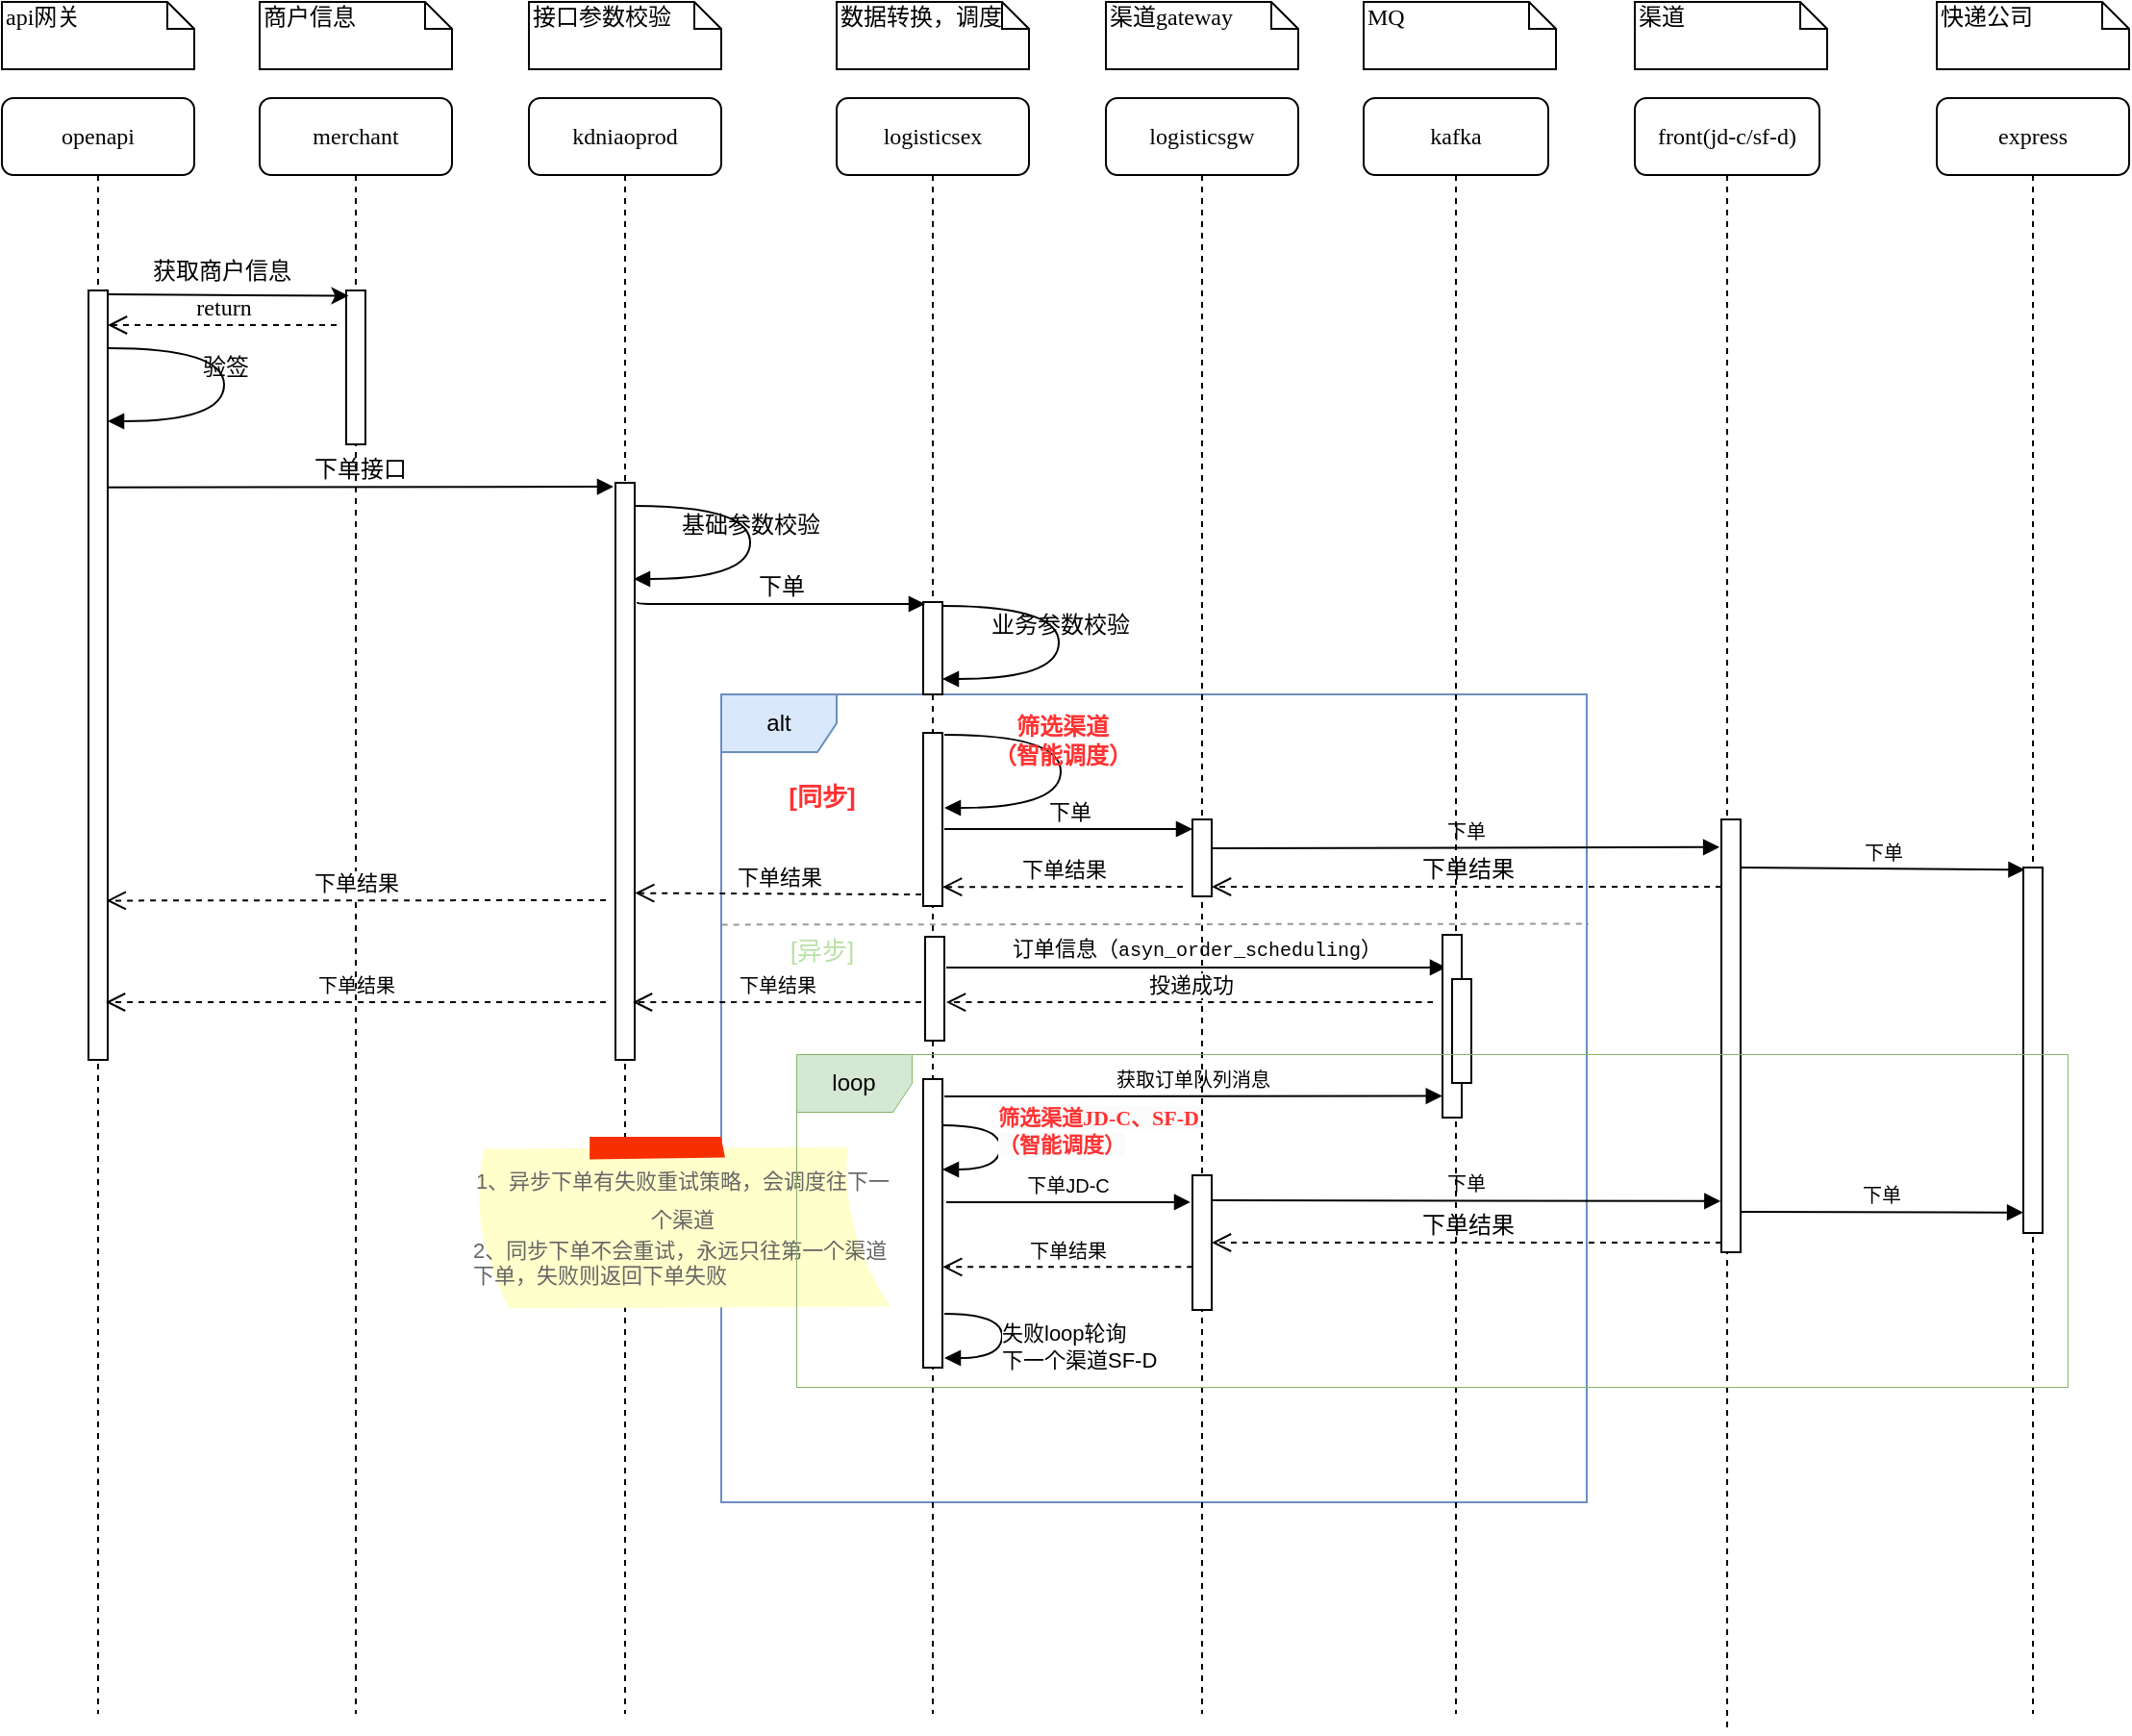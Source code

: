 <mxfile version="21.1.7" type="github">
  <diagram name="下单" id="13e1069c-82ec-6db2-03f1-153e76fe0fe0">
    <mxGraphModel dx="502" dy="320" grid="1" gridSize="10" guides="1" tooltips="1" connect="1" arrows="1" fold="1" page="1" pageScale="1" pageWidth="1920" pageHeight="1200" background="none" math="0" shadow="0">
      <root>
        <mxCell id="0" />
        <mxCell id="1" parent="0" />
        <mxCell id="XC6BqRoF2bmVDiK8bHI7-21" value="alt" style="shape=umlFrame;whiteSpace=wrap;html=1;strokeColor=#6c8ebf;fillColor=#dae8fc;" parent="1" vertex="1">
          <mxGeometry x="580" y="440" width="450" height="420" as="geometry" />
        </mxCell>
        <mxCell id="7baba1c4bc27f4b0-2" value="kdniaoprod" style="shape=umlLifeline;perimeter=lifelinePerimeter;whiteSpace=wrap;html=1;container=1;collapsible=0;recursiveResize=0;outlineConnect=0;rounded=1;shadow=0;comic=0;labelBackgroundColor=none;strokeWidth=1;fontFamily=Verdana;fontSize=12;align=center;" parent="1" vertex="1">
          <mxGeometry x="480" y="130" width="100" height="840" as="geometry" />
        </mxCell>
        <mxCell id="7baba1c4bc27f4b0-10" value="" style="html=1;points=[];perimeter=orthogonalPerimeter;rounded=0;shadow=0;comic=0;labelBackgroundColor=none;strokeWidth=1;fontFamily=Verdana;fontSize=12;align=center;" parent="7baba1c4bc27f4b0-2" vertex="1">
          <mxGeometry x="45" y="200" width="10" height="300" as="geometry" />
        </mxCell>
        <mxCell id="x_i1yC-ZUW30OdBs2FN7-9" value="&lt;font style=&quot;font-size: 11px;&quot;&gt;1、异步下单有失败重试策略，会调度往下一个渠道&lt;br&gt;&lt;div style=&quot;text-align: left;&quot;&gt;&lt;span style=&quot;background-color: initial;&quot;&gt;2、同步下单不会重试，永远只往第一个渠道下单，失败则返回下单失败&lt;/span&gt;&lt;/div&gt;&lt;/font&gt;" style="strokeWidth=1;shadow=0;dashed=0;align=center;html=1;shape=mxgraph.mockup.text.stickyNote2;fontColor=#666666;mainText=;fontSize=17;whiteSpace=wrap;fillColor=#ffffcc;strokeColor=#F62E00;" vertex="1" parent="7baba1c4bc27f4b0-2">
          <mxGeometry x="-30" y="540" width="220" height="90" as="geometry" />
        </mxCell>
        <mxCell id="7baba1c4bc27f4b0-3" value="logisticsex" style="shape=umlLifeline;perimeter=lifelinePerimeter;whiteSpace=wrap;html=1;container=1;collapsible=0;recursiveResize=0;outlineConnect=0;rounded=1;shadow=0;comic=0;labelBackgroundColor=none;strokeWidth=1;fontFamily=Verdana;fontSize=12;align=center;" parent="1" vertex="1">
          <mxGeometry x="640" y="130" width="100" height="840" as="geometry" />
        </mxCell>
        <mxCell id="7baba1c4bc27f4b0-13" value="" style="html=1;points=[];perimeter=orthogonalPerimeter;rounded=0;shadow=0;comic=0;labelBackgroundColor=none;strokeWidth=1;fontFamily=Verdana;fontSize=12;align=center;" parent="7baba1c4bc27f4b0-3" vertex="1">
          <mxGeometry x="45" y="262" width="10" height="48" as="geometry" />
        </mxCell>
        <mxCell id="XC6BqRoF2bmVDiK8bHI7-18" value="业务参数校验" style="html=1;verticalAlign=bottom;endArrow=block;labelBackgroundColor=none;fontFamily=Verdana;fontSize=12;elbow=vertical;edgeStyle=orthogonalEdgeStyle;curved=1;" parent="7baba1c4bc27f4b0-3" edge="1">
          <mxGeometry relative="1" as="geometry">
            <mxPoint x="55" y="264" as="sourcePoint" />
            <mxPoint x="55" y="302" as="targetPoint" />
            <Array as="points">
              <mxPoint x="115.5" y="264" />
              <mxPoint x="115.5" y="302" />
            </Array>
          </mxGeometry>
        </mxCell>
        <mxCell id="XC6BqRoF2bmVDiK8bHI7-31" value="下单" style="html=1;verticalAlign=bottom;endArrow=block;rounded=0;curved=1;" parent="7baba1c4bc27f4b0-3" edge="1">
          <mxGeometry width="80" relative="1" as="geometry">
            <mxPoint x="56" y="380" as="sourcePoint" />
            <mxPoint x="185" y="380" as="targetPoint" />
          </mxGeometry>
        </mxCell>
        <mxCell id="XC6BqRoF2bmVDiK8bHI7-42" value="&lt;font style=&quot;&quot;&gt;&lt;font style=&quot;font-size: 11px;&quot; color=&quot;#000000&quot;&gt;订单信息（&lt;/font&gt;&lt;span style=&quot;font-family: &amp;quot;Courier New&amp;quot;;&quot;&gt;&lt;font style=&quot;font-size: 10px;&quot; color=&quot;#000000&quot;&gt;asyn_order_scheduling&lt;/font&gt;&lt;/span&gt;&lt;span style=&quot;font-size: 11px; color: rgb(0, 0, 0);&quot;&gt;）&lt;/span&gt;&lt;/font&gt;" style="html=1;verticalAlign=bottom;endArrow=block;rounded=0;fontColor=#66FF66;curved=1;entryX=-0.2;entryY=0.057;entryDx=0;entryDy=0;entryPerimeter=0;" parent="7baba1c4bc27f4b0-3" edge="1">
          <mxGeometry width="80" relative="1" as="geometry">
            <mxPoint x="57" y="452" as="sourcePoint" />
            <mxPoint x="317" y="451.99" as="targetPoint" />
          </mxGeometry>
        </mxCell>
        <mxCell id="XC6BqRoF2bmVDiK8bHI7-60" value="" style="html=1;points=[];perimeter=orthogonalPerimeter;fontSize=10;fontColor=#000000;" parent="7baba1c4bc27f4b0-3" vertex="1">
          <mxGeometry x="45" y="510" width="10" height="150" as="geometry" />
        </mxCell>
        <mxCell id="Oqzg1-_yG6DZoDls_i9h-3" value="" style="html=1;verticalAlign=bottom;endArrow=block;labelBackgroundColor=none;fontFamily=Verdana;fontSize=12;elbow=vertical;edgeStyle=orthogonalEdgeStyle;curved=1;align=left;" parent="7baba1c4bc27f4b0-3" edge="1">
          <mxGeometry x="-0.277" y="5" relative="1" as="geometry">
            <mxPoint x="55" y="534" as="sourcePoint" />
            <mxPoint x="55" y="557" as="targetPoint" />
            <Array as="points">
              <mxPoint x="85" y="534" />
              <mxPoint x="85" y="557" />
              <mxPoint x="55" y="557" />
            </Array>
            <mxPoint as="offset" />
          </mxGeometry>
        </mxCell>
        <mxCell id="x_i1yC-ZUW30OdBs2FN7-8" value="&lt;b style=&quot;border-color: var(--border-color); color: rgb(255, 51, 51); font-family: Verdana; background-color: rgb(251, 251, 251);&quot;&gt;筛选渠道JD-C、SF-D&lt;br style=&quot;border-color: var(--border-color);&quot;&gt;（智能调度）&lt;/b&gt;" style="edgeLabel;html=1;align=left;verticalAlign=middle;resizable=0;points=[];" vertex="1" connectable="0" parent="Oqzg1-_yG6DZoDls_i9h-3">
          <mxGeometry x="0.092" y="-3" relative="1" as="geometry">
            <mxPoint y="-13" as="offset" />
          </mxGeometry>
        </mxCell>
        <mxCell id="7baba1c4bc27f4b0-4" value="logisticsgw" style="shape=umlLifeline;perimeter=lifelinePerimeter;whiteSpace=wrap;html=1;container=1;collapsible=0;recursiveResize=0;outlineConnect=0;rounded=1;shadow=0;comic=0;labelBackgroundColor=none;strokeWidth=1;fontFamily=Verdana;fontSize=12;align=center;" parent="1" vertex="1">
          <mxGeometry x="780" y="130" width="100" height="840" as="geometry" />
        </mxCell>
        <mxCell id="XC6BqRoF2bmVDiK8bHI7-49" value="" style="html=1;points=[];perimeter=orthogonalPerimeter;rounded=0;shadow=0;comic=0;labelBackgroundColor=none;strokeWidth=1;fontFamily=Verdana;fontSize=12;align=center;" parent="7baba1c4bc27f4b0-4" vertex="1">
          <mxGeometry x="45" y="560" width="10" height="70" as="geometry" />
        </mxCell>
        <mxCell id="7baba1c4bc27f4b0-5" value="front(jd-c/sf-d)" style="shape=umlLifeline;perimeter=lifelinePerimeter;whiteSpace=wrap;html=1;container=1;collapsible=0;recursiveResize=0;outlineConnect=0;rounded=1;shadow=0;comic=0;labelBackgroundColor=none;strokeWidth=1;fontFamily=Verdana;fontSize=12;align=center;" parent="1" vertex="1">
          <mxGeometry x="1055" y="130" width="96" height="850" as="geometry" />
        </mxCell>
        <mxCell id="7baba1c4bc27f4b0-19" value="" style="html=1;points=[];perimeter=orthogonalPerimeter;rounded=0;shadow=0;comic=0;labelBackgroundColor=none;strokeWidth=1;fontFamily=Verdana;fontSize=12;align=center;" parent="7baba1c4bc27f4b0-5" vertex="1">
          <mxGeometry x="45" y="375" width="10" height="225" as="geometry" />
        </mxCell>
        <mxCell id="XC6BqRoF2bmVDiK8bHI7-68" value="下单" style="html=1;verticalAlign=bottom;endArrow=block;rounded=0;labelBackgroundColor=none;fontSize=10;fontColor=#000000;curved=1;entryX=0.075;entryY=0.006;entryDx=0;entryDy=0;entryPerimeter=0;" parent="7baba1c4bc27f4b0-5" target="7baba1c4bc27f4b0-16" edge="1">
          <mxGeometry width="80" relative="1" as="geometry">
            <mxPoint x="55" y="400" as="sourcePoint" />
            <mxPoint x="135" y="400" as="targetPoint" />
          </mxGeometry>
        </mxCell>
        <mxCell id="7baba1c4bc27f4b0-6" value="express" style="shape=umlLifeline;perimeter=lifelinePerimeter;whiteSpace=wrap;html=1;container=1;collapsible=0;recursiveResize=0;outlineConnect=0;rounded=1;shadow=0;comic=0;labelBackgroundColor=none;strokeWidth=1;fontFamily=Verdana;fontSize=12;align=center;" parent="1" vertex="1">
          <mxGeometry x="1212" y="130" width="100" height="840" as="geometry" />
        </mxCell>
        <mxCell id="7baba1c4bc27f4b0-16" value="" style="html=1;points=[];perimeter=orthogonalPerimeter;rounded=0;shadow=0;comic=0;labelBackgroundColor=none;strokeWidth=1;fontFamily=Verdana;fontSize=12;align=center;" parent="7baba1c4bc27f4b0-6" vertex="1">
          <mxGeometry x="45" y="400" width="10" height="190" as="geometry" />
        </mxCell>
        <mxCell id="7baba1c4bc27f4b0-8" value="merchant" style="shape=umlLifeline;perimeter=lifelinePerimeter;whiteSpace=wrap;html=1;container=1;collapsible=0;recursiveResize=0;outlineConnect=0;rounded=1;shadow=0;comic=0;labelBackgroundColor=none;strokeWidth=1;fontFamily=Verdana;fontSize=12;align=center;" parent="1" vertex="1">
          <mxGeometry x="340" y="130" width="100" height="840" as="geometry" />
        </mxCell>
        <mxCell id="7baba1c4bc27f4b0-9" value="" style="html=1;points=[];perimeter=orthogonalPerimeter;rounded=0;shadow=0;comic=0;labelBackgroundColor=none;strokeWidth=1;fontFamily=Verdana;fontSize=12;align=center;" parent="7baba1c4bc27f4b0-8" vertex="1">
          <mxGeometry x="45" y="100" width="10" height="80" as="geometry" />
        </mxCell>
        <mxCell id="XC6BqRoF2bmVDiK8bHI7-17" value="return" style="html=1;verticalAlign=bottom;endArrow=open;dashed=1;endSize=8;labelBackgroundColor=none;fontFamily=Verdana;fontSize=12;edgeStyle=elbowEdgeStyle;elbow=vertical;" parent="7baba1c4bc27f4b0-8" edge="1">
          <mxGeometry relative="1" as="geometry">
            <mxPoint x="-79" y="118" as="targetPoint" />
            <Array as="points">
              <mxPoint x="-19" y="118" />
              <mxPoint x="11" y="118" />
            </Array>
            <mxPoint x="40" y="118" as="sourcePoint" />
          </mxGeometry>
        </mxCell>
        <mxCell id="XC6BqRoF2bmVDiK8bHI7-54" value="下单结果" style="html=1;verticalAlign=bottom;endArrow=open;dashed=1;endSize=8;rounded=0;curved=1;entryX=0.936;entryY=0.793;entryDx=0;entryDy=0;entryPerimeter=0;" parent="7baba1c4bc27f4b0-8" target="XC6BqRoF2bmVDiK8bHI7-2" edge="1">
          <mxGeometry relative="1" as="geometry">
            <mxPoint x="180" y="417" as="sourcePoint" />
            <mxPoint x="30" y="420" as="targetPoint" />
          </mxGeometry>
        </mxCell>
        <mxCell id="7baba1c4bc27f4b0-22" value="" style="html=1;points=[];perimeter=orthogonalPerimeter;rounded=0;shadow=0;comic=0;labelBackgroundColor=none;strokeWidth=1;fontFamily=Verdana;fontSize=12;align=center;" parent="1" vertex="1">
          <mxGeometry x="825" y="505" width="10" height="40" as="geometry" />
        </mxCell>
        <mxCell id="7baba1c4bc27f4b0-11" value="下单接口" style="html=1;verticalAlign=bottom;endArrow=block;labelBackgroundColor=none;fontFamily=Verdana;fontSize=12;edgeStyle=elbowEdgeStyle;elbow=vertical;exitX=0.888;exitY=0.256;exitDx=0;exitDy=0;exitPerimeter=0;" parent="1" source="XC6BqRoF2bmVDiK8bHI7-2" edge="1">
          <mxGeometry relative="1" as="geometry">
            <mxPoint x="250.149" y="332" as="sourcePoint" />
            <mxPoint x="524" y="332" as="targetPoint" />
            <Array as="points">
              <mxPoint x="434" y="332" />
            </Array>
          </mxGeometry>
        </mxCell>
        <mxCell id="7baba1c4bc27f4b0-40" value="商户信息" style="shape=note;whiteSpace=wrap;html=1;size=14;verticalAlign=top;align=left;spacingTop=-6;rounded=0;shadow=0;comic=0;labelBackgroundColor=none;strokeWidth=1;fontFamily=Verdana;fontSize=12" parent="1" vertex="1">
          <mxGeometry x="340" y="80" width="100" height="35" as="geometry" />
        </mxCell>
        <mxCell id="7baba1c4bc27f4b0-41" value="接口参数校验" style="shape=note;whiteSpace=wrap;html=1;size=14;verticalAlign=top;align=left;spacingTop=-6;rounded=0;shadow=0;comic=0;labelBackgroundColor=none;strokeWidth=1;fontFamily=Verdana;fontSize=12" parent="1" vertex="1">
          <mxGeometry x="480" y="80" width="100" height="35" as="geometry" />
        </mxCell>
        <mxCell id="7baba1c4bc27f4b0-42" value="数据转换，调度" style="shape=note;whiteSpace=wrap;html=1;size=14;verticalAlign=top;align=left;spacingTop=-6;rounded=0;shadow=0;comic=0;labelBackgroundColor=none;strokeWidth=1;fontFamily=Verdana;fontSize=12" parent="1" vertex="1">
          <mxGeometry x="640" y="80" width="100" height="35" as="geometry" />
        </mxCell>
        <mxCell id="7baba1c4bc27f4b0-43" value="渠道gateway" style="shape=note;whiteSpace=wrap;html=1;size=14;verticalAlign=top;align=left;spacingTop=-6;rounded=0;shadow=0;comic=0;labelBackgroundColor=none;strokeWidth=1;fontFamily=Verdana;fontSize=12" parent="1" vertex="1">
          <mxGeometry x="780" y="80" width="100" height="35" as="geometry" />
        </mxCell>
        <mxCell id="7baba1c4bc27f4b0-44" value="渠道" style="shape=note;whiteSpace=wrap;html=1;size=14;verticalAlign=top;align=left;spacingTop=-6;rounded=0;shadow=0;comic=0;labelBackgroundColor=none;strokeWidth=1;fontFamily=Verdana;fontSize=12" parent="1" vertex="1">
          <mxGeometry x="1055" y="80" width="100" height="35" as="geometry" />
        </mxCell>
        <mxCell id="7baba1c4bc27f4b0-45" value="快递公司" style="shape=note;whiteSpace=wrap;html=1;size=14;verticalAlign=top;align=left;spacingTop=-6;rounded=0;shadow=0;comic=0;labelBackgroundColor=none;strokeWidth=1;fontFamily=Verdana;fontSize=12" parent="1" vertex="1">
          <mxGeometry x="1212" y="80" width="100" height="35" as="geometry" />
        </mxCell>
        <mxCell id="XC6BqRoF2bmVDiK8bHI7-1" value="openapi" style="shape=umlLifeline;perimeter=lifelinePerimeter;whiteSpace=wrap;html=1;container=1;collapsible=0;recursiveResize=0;outlineConnect=0;rounded=1;shadow=0;comic=0;labelBackgroundColor=none;strokeWidth=1;fontFamily=Verdana;fontSize=12;align=center;" parent="1" vertex="1">
          <mxGeometry x="206" y="130" width="100" height="840" as="geometry" />
        </mxCell>
        <mxCell id="XC6BqRoF2bmVDiK8bHI7-2" value="" style="html=1;points=[];perimeter=orthogonalPerimeter;rounded=0;shadow=0;comic=0;labelBackgroundColor=none;strokeWidth=1;fontFamily=Verdana;fontSize=12;align=center;" parent="XC6BqRoF2bmVDiK8bHI7-1" vertex="1">
          <mxGeometry x="45" y="100" width="10" height="400" as="geometry" />
        </mxCell>
        <mxCell id="XC6BqRoF2bmVDiK8bHI7-67" value="验签" style="html=1;verticalAlign=bottom;endArrow=block;labelBackgroundColor=none;fontFamily=Verdana;fontSize=12;elbow=vertical;edgeStyle=orthogonalEdgeStyle;curved=1;" parent="XC6BqRoF2bmVDiK8bHI7-1" edge="1">
          <mxGeometry relative="1" as="geometry">
            <mxPoint x="55" y="130" as="sourcePoint" />
            <mxPoint x="55" y="168" as="targetPoint" />
            <Array as="points">
              <mxPoint x="115.5" y="130" />
              <mxPoint x="115.5" y="168" />
            </Array>
          </mxGeometry>
        </mxCell>
        <mxCell id="XC6BqRoF2bmVDiK8bHI7-3" value="api网关" style="shape=note;whiteSpace=wrap;html=1;size=14;verticalAlign=top;align=left;spacingTop=-6;rounded=0;shadow=0;comic=0;labelBackgroundColor=none;strokeWidth=1;fontFamily=Verdana;fontSize=12" parent="1" vertex="1">
          <mxGeometry x="206" y="80" width="100" height="35" as="geometry" />
        </mxCell>
        <mxCell id="XC6BqRoF2bmVDiK8bHI7-5" value="" style="endArrow=classic;html=1;rounded=0;exitX=1;exitY=0.005;exitDx=0;exitDy=0;exitPerimeter=0;entryX=0.124;entryY=0.035;entryDx=0;entryDy=0;entryPerimeter=0;" parent="1" source="XC6BqRoF2bmVDiK8bHI7-2" target="7baba1c4bc27f4b0-9" edge="1">
          <mxGeometry width="50" height="50" relative="1" as="geometry">
            <mxPoint x="263" y="230" as="sourcePoint" />
            <mxPoint x="380" y="232" as="targetPoint" />
          </mxGeometry>
        </mxCell>
        <mxCell id="XC6BqRoF2bmVDiK8bHI7-6" value="获取商户信息" style="text;html=1;align=center;verticalAlign=middle;resizable=0;points=[];autosize=1;strokeColor=none;fillColor=none;" parent="1" vertex="1">
          <mxGeometry x="270" y="205" width="100" height="30" as="geometry" />
        </mxCell>
        <mxCell id="XC6BqRoF2bmVDiK8bHI7-15" value="基础参数校验" style="html=1;verticalAlign=bottom;endArrow=block;labelBackgroundColor=none;fontFamily=Verdana;fontSize=12;elbow=vertical;edgeStyle=orthogonalEdgeStyle;curved=1;" parent="1" edge="1">
          <mxGeometry relative="1" as="geometry">
            <mxPoint x="534.5" y="342" as="sourcePoint" />
            <mxPoint x="534.5" y="380" as="targetPoint" />
            <Array as="points">
              <mxPoint x="595" y="342" />
              <mxPoint x="595" y="380" />
            </Array>
          </mxGeometry>
        </mxCell>
        <mxCell id="XC6BqRoF2bmVDiK8bHI7-16" value="下单" style="html=1;verticalAlign=bottom;endArrow=block;labelBackgroundColor=none;fontFamily=Verdana;fontSize=12;edgeStyle=elbowEdgeStyle;elbow=vertical;entryX=0.1;entryY=0.014;entryDx=0;entryDy=0;entryPerimeter=0;" parent="1" edge="1">
          <mxGeometry relative="1" as="geometry">
            <mxPoint x="536.5" y="392" as="sourcePoint" />
            <mxPoint x="686" y="393.954" as="targetPoint" />
          </mxGeometry>
        </mxCell>
        <mxCell id="XC6BqRoF2bmVDiK8bHI7-24" value="&lt;font size=&quot;1&quot; color=&quot;#ff3333&quot;&gt;&lt;b style=&quot;font-size: 13px;&quot;&gt;[同步]&lt;/b&gt;&lt;/font&gt;" style="text;html=1;resizable=0;autosize=1;align=center;verticalAlign=middle;points=[];fillColor=none;strokeColor=none;rounded=0;" parent="1" vertex="1">
          <mxGeometry x="602" y="478" width="60" height="30" as="geometry" />
        </mxCell>
        <mxCell id="XC6BqRoF2bmVDiK8bHI7-27" value="" style="endArrow=none;dashed=1;html=1;rounded=0;curved=1;entryX=1.002;entryY=0.284;entryDx=0;entryDy=0;entryPerimeter=0;strokeColor=#999999;exitX=0.001;exitY=0.285;exitDx=0;exitDy=0;exitPerimeter=0;" parent="1" target="XC6BqRoF2bmVDiK8bHI7-21" edge="1" source="XC6BqRoF2bmVDiK8bHI7-21">
          <mxGeometry width="50" height="50" relative="1" as="geometry">
            <mxPoint x="620" y="560" as="sourcePoint" />
            <mxPoint x="1010" y="605" as="targetPoint" />
          </mxGeometry>
        </mxCell>
        <mxCell id="XC6BqRoF2bmVDiK8bHI7-29" value="" style="html=1;points=[];perimeter=orthogonalPerimeter;rounded=0;shadow=0;comic=0;labelBackgroundColor=none;strokeColor=#000000;strokeWidth=1;fillColor=#FFFFFF;fontFamily=Verdana;fontSize=12;fontColor=#000000;align=center;" parent="1" vertex="1">
          <mxGeometry x="685" y="460" width="10" height="90" as="geometry" />
        </mxCell>
        <mxCell id="XC6BqRoF2bmVDiK8bHI7-32" value="&lt;b&gt;&lt;font color=&quot;#ff3333&quot;&gt;筛选渠道&lt;br&gt;（智能调度）&lt;/font&gt;&lt;/b&gt;" style="html=1;verticalAlign=bottom;endArrow=block;labelBackgroundColor=none;fontFamily=Verdana;fontSize=12;elbow=vertical;edgeStyle=orthogonalEdgeStyle;curved=1;" parent="1" edge="1">
          <mxGeometry x="0.006" relative="1" as="geometry">
            <mxPoint x="696" y="461" as="sourcePoint" />
            <mxPoint x="696" y="499" as="targetPoint" />
            <Array as="points">
              <mxPoint x="756.5" y="461" />
              <mxPoint x="756.5" y="499" />
            </Array>
            <mxPoint as="offset" />
          </mxGeometry>
        </mxCell>
        <mxCell id="XC6BqRoF2bmVDiK8bHI7-33" value="下单结果" style="html=1;verticalAlign=bottom;endArrow=open;dashed=1;endSize=8;rounded=0;curved=1;entryX=1.005;entryY=0.89;entryDx=0;entryDy=0;entryPerimeter=0;" parent="1" edge="1" target="XC6BqRoF2bmVDiK8bHI7-29">
          <mxGeometry relative="1" as="geometry">
            <mxPoint x="820" y="540" as="sourcePoint" />
            <mxPoint x="700" y="540" as="targetPoint" />
          </mxGeometry>
        </mxCell>
        <mxCell id="XC6BqRoF2bmVDiK8bHI7-34" value="&lt;font color=&quot;#b9e0a5&quot; style=&quot;font-size: 13px;&quot;&gt;[异步]&lt;/font&gt;" style="text;html=1;resizable=0;autosize=1;align=center;verticalAlign=middle;points=[];fillColor=none;strokeColor=none;rounded=0;shadow=1;" parent="1" vertex="1">
          <mxGeometry x="602" y="558" width="60" height="30" as="geometry" />
        </mxCell>
        <mxCell id="XC6BqRoF2bmVDiK8bHI7-37" value="kafka" style="shape=umlLifeline;perimeter=lifelinePerimeter;whiteSpace=wrap;html=1;container=1;collapsible=0;recursiveResize=0;outlineConnect=0;rounded=1;shadow=0;comic=0;labelBackgroundColor=none;strokeWidth=1;fontFamily=Verdana;fontSize=12;align=center;" parent="1" vertex="1">
          <mxGeometry x="914" y="130" width="96" height="840" as="geometry" />
        </mxCell>
        <mxCell id="XC6BqRoF2bmVDiK8bHI7-41" value="" style="html=1;points=[];perimeter=orthogonalPerimeter;rounded=0;shadow=0;comic=0;labelBackgroundColor=none;strokeWidth=1;fontFamily=Verdana;fontSize=12;align=center;" parent="XC6BqRoF2bmVDiK8bHI7-37" vertex="1">
          <mxGeometry x="41" y="435" width="10" height="95" as="geometry" />
        </mxCell>
        <mxCell id="XC6BqRoF2bmVDiK8bHI7-55" value="下单" style="html=1;verticalAlign=bottom;endArrow=block;rounded=0;labelBackgroundColor=none;fontSize=10;fontColor=#000000;curved=1;entryX=-0.033;entryY=0.816;entryDx=0;entryDy=0;entryPerimeter=0;" parent="XC6BqRoF2bmVDiK8bHI7-37" edge="1">
          <mxGeometry width="80" relative="1" as="geometry">
            <mxPoint x="-79" y="573" as="sourcePoint" />
            <mxPoint x="185.67" y="573.44" as="targetPoint" />
          </mxGeometry>
        </mxCell>
        <mxCell id="XC6BqRoF2bmVDiK8bHI7-38" value="MQ" style="shape=note;whiteSpace=wrap;html=1;size=14;verticalAlign=top;align=left;spacingTop=-6;rounded=0;shadow=0;comic=0;labelBackgroundColor=none;strokeWidth=1;fontFamily=Verdana;fontSize=12" parent="1" vertex="1">
          <mxGeometry x="914" y="80" width="100" height="35" as="geometry" />
        </mxCell>
        <mxCell id="XC6BqRoF2bmVDiK8bHI7-39" value="" style="html=1;points=[];perimeter=orthogonalPerimeter;rounded=0;shadow=0;comic=0;labelBackgroundColor=none;strokeColor=#000000;strokeWidth=1;fillColor=#FFFFFF;fontFamily=Verdana;fontSize=12;fontColor=#000000;align=center;" parent="1" vertex="1">
          <mxGeometry x="686" y="566" width="10" height="54" as="geometry" />
        </mxCell>
        <mxCell id="XC6BqRoF2bmVDiK8bHI7-46" value="投递成功" style="html=1;verticalAlign=bottom;endArrow=open;dashed=1;endSize=8;rounded=0;fontColor=#000000;curved=1;entryX=1.4;entryY=0.378;entryDx=0;entryDy=0;entryPerimeter=0;" parent="1" edge="1">
          <mxGeometry relative="1" as="geometry">
            <mxPoint x="950" y="600" as="sourcePoint" />
            <mxPoint x="697" y="600.02" as="targetPoint" />
          </mxGeometry>
        </mxCell>
        <mxCell id="XC6BqRoF2bmVDiK8bHI7-50" value="下单JD-C" style="html=1;verticalAlign=bottom;endArrow=block;rounded=0;labelBackgroundColor=none;fontSize=10;fontColor=#000000;curved=1;entryX=0.2;entryY=0.222;entryDx=0;entryDy=0;entryPerimeter=0;" parent="1" edge="1">
          <mxGeometry width="80" relative="1" as="geometry">
            <mxPoint x="697" y="704" as="sourcePoint" />
            <mxPoint x="824" y="703.99" as="targetPoint" />
          </mxGeometry>
        </mxCell>
        <mxCell id="XC6BqRoF2bmVDiK8bHI7-52" value="下单" style="html=1;verticalAlign=bottom;endArrow=block;rounded=0;labelBackgroundColor=none;fontSize=10;fontColor=#000000;curved=1;exitX=0.5;exitY=0.376;exitDx=0;exitDy=0;exitPerimeter=0;entryX=-0.093;entryY=0.064;entryDx=0;entryDy=0;entryPerimeter=0;" parent="1" target="7baba1c4bc27f4b0-19" edge="1">
          <mxGeometry width="80" relative="1" as="geometry">
            <mxPoint x="835" y="520.04" as="sourcePoint" />
            <mxPoint x="1090" y="520" as="targetPoint" />
          </mxGeometry>
        </mxCell>
        <mxCell id="XC6BqRoF2bmVDiK8bHI7-53" value="下单结果" style="html=1;verticalAlign=bottom;endArrow=open;dashed=1;endSize=8;rounded=0;curved=1;entryX=1.014;entryY=0.711;entryDx=0;entryDy=0;entryPerimeter=0;" parent="1" edge="1" target="7baba1c4bc27f4b0-10">
          <mxGeometry relative="1" as="geometry">
            <mxPoint x="684" y="544" as="sourcePoint" />
            <mxPoint x="531" y="543.9" as="targetPoint" />
          </mxGeometry>
        </mxCell>
        <mxCell id="XC6BqRoF2bmVDiK8bHI7-56" value="下单结果" style="html=1;verticalAlign=bottom;endArrow=open;dashed=1;endSize=8;labelBackgroundColor=none;fontFamily=Verdana;fontSize=12;edgeStyle=elbowEdgeStyle;elbow=vertical;" parent="1" edge="1">
          <mxGeometry relative="1" as="geometry">
            <mxPoint x="835" y="725" as="targetPoint" />
            <Array as="points">
              <mxPoint x="1084" y="725" />
              <mxPoint x="1114" y="725" />
            </Array>
            <mxPoint x="1100" y="725" as="sourcePoint" />
          </mxGeometry>
        </mxCell>
        <mxCell id="XC6BqRoF2bmVDiK8bHI7-58" value="下单结果" style="html=1;verticalAlign=bottom;endArrow=open;dashed=1;endSize=8;rounded=0;labelBackgroundColor=none;fontSize=10;fontColor=#000000;curved=1;entryX=1.013;entryY=0.651;entryDx=0;entryDy=0;entryPerimeter=0;" parent="1" source="XC6BqRoF2bmVDiK8bHI7-49" target="XC6BqRoF2bmVDiK8bHI7-60" edge="1">
          <mxGeometry relative="1" as="geometry">
            <mxPoint x="820" y="726" as="sourcePoint" />
            <mxPoint x="700" y="740" as="targetPoint" />
          </mxGeometry>
        </mxCell>
        <mxCell id="XC6BqRoF2bmVDiK8bHI7-63" value="下单结果" style="html=1;verticalAlign=bottom;endArrow=open;dashed=1;endSize=8;rounded=0;labelBackgroundColor=none;fontSize=10;fontColor=#000000;curved=1;" parent="1" edge="1">
          <mxGeometry relative="1" as="geometry">
            <mxPoint x="684" y="600" as="sourcePoint" />
            <mxPoint x="534" y="600" as="targetPoint" />
          </mxGeometry>
        </mxCell>
        <mxCell id="XC6BqRoF2bmVDiK8bHI7-64" value="下单结果" style="html=1;verticalAlign=bottom;endArrow=open;dashed=1;endSize=8;rounded=0;labelBackgroundColor=none;fontSize=10;fontColor=#000000;curved=1;" parent="1" edge="1">
          <mxGeometry relative="1" as="geometry">
            <mxPoint x="520" y="600" as="sourcePoint" />
            <mxPoint x="260" y="600" as="targetPoint" />
          </mxGeometry>
        </mxCell>
        <mxCell id="XC6BqRoF2bmVDiK8bHI7-69" value="下单" style="html=1;verticalAlign=bottom;endArrow=block;rounded=0;labelBackgroundColor=none;fontSize=10;fontColor=#000000;curved=1;entryX=0.005;entryY=0.944;entryDx=0;entryDy=0;entryPerimeter=0;" parent="1" edge="1" target="7baba1c4bc27f4b0-16">
          <mxGeometry width="80" relative="1" as="geometry">
            <mxPoint x="1110" y="709" as="sourcePoint" />
            <mxPoint x="1259" y="709" as="targetPoint" />
          </mxGeometry>
        </mxCell>
        <mxCell id="Oqzg1-_yG6DZoDls_i9h-1" value="下单结果" style="html=1;verticalAlign=bottom;endArrow=open;dashed=1;endSize=8;labelBackgroundColor=none;fontFamily=Verdana;fontSize=12;edgeStyle=elbowEdgeStyle;elbow=vertical;" parent="1" edge="1">
          <mxGeometry relative="1" as="geometry">
            <mxPoint x="835" y="540" as="targetPoint" />
            <Array as="points">
              <mxPoint x="1084" y="540" />
              <mxPoint x="1114" y="540" />
            </Array>
            <mxPoint x="1100" y="540" as="sourcePoint" />
          </mxGeometry>
        </mxCell>
        <mxCell id="Oqzg1-_yG6DZoDls_i9h-2" value="获取订单队列消息" style="html=1;verticalAlign=bottom;endArrow=block;rounded=0;labelBackgroundColor=none;fontSize=10;fontColor=#000000;strokeColor=#000000;curved=1;entryX=-0.011;entryY=0.882;entryDx=0;entryDy=0;entryPerimeter=0;" parent="1" edge="1" target="XC6BqRoF2bmVDiK8bHI7-41">
          <mxGeometry width="80" relative="1" as="geometry">
            <mxPoint x="696" y="649" as="sourcePoint" />
            <mxPoint x="951.13" y="648.75" as="targetPoint" />
          </mxGeometry>
        </mxCell>
        <mxCell id="x_i1yC-ZUW30OdBs2FN7-2" value="" style="html=1;points=[];perimeter=orthogonalPerimeter;rounded=0;shadow=0;comic=0;labelBackgroundColor=none;strokeColor=#000000;strokeWidth=1;fillColor=#FFFFFF;fontFamily=Verdana;fontSize=12;fontColor=#000000;align=center;" vertex="1" parent="1">
          <mxGeometry x="960" y="588" width="10" height="54" as="geometry" />
        </mxCell>
        <mxCell id="x_i1yC-ZUW30OdBs2FN7-3" value="loop" style="shape=umlFrame;whiteSpace=wrap;html=1;pointerEvents=0;strokeWidth=0.5;strokeColor=#82b366;shadow=0;fillColor=#d5e8d4;swimlaneFillColor=none;gradientColor=none;fillStyle=auto;" vertex="1" parent="1">
          <mxGeometry x="619" y="627" width="661" height="173" as="geometry" />
        </mxCell>
        <mxCell id="x_i1yC-ZUW30OdBs2FN7-4" value="" style="html=1;verticalAlign=bottom;endArrow=block;labelBackgroundColor=none;fontFamily=Verdana;fontSize=12;elbow=vertical;edgeStyle=orthogonalEdgeStyle;curved=1;" edge="1" parent="1">
          <mxGeometry x="-0.277" y="5" relative="1" as="geometry">
            <mxPoint x="696" y="762" as="sourcePoint" />
            <mxPoint x="696" y="785" as="targetPoint" />
            <Array as="points">
              <mxPoint x="726" y="762" />
              <mxPoint x="726" y="785" />
              <mxPoint x="696" y="785" />
            </Array>
            <mxPoint as="offset" />
          </mxGeometry>
        </mxCell>
        <mxCell id="x_i1yC-ZUW30OdBs2FN7-5" value="&lt;font style=&quot;font-size: 11px;&quot;&gt;失败loop轮询&lt;br style=&quot;font-size: 11px;&quot;&gt;下一个渠道SF-D&lt;/font&gt;" style="edgeLabel;html=1;align=left;verticalAlign=middle;resizable=0;points=[];" vertex="1" connectable="0" parent="x_i1yC-ZUW30OdBs2FN7-4">
          <mxGeometry x="0.138" y="-2" relative="1" as="geometry">
            <mxPoint as="offset" />
          </mxGeometry>
        </mxCell>
      </root>
    </mxGraphModel>
  </diagram>
</mxfile>
